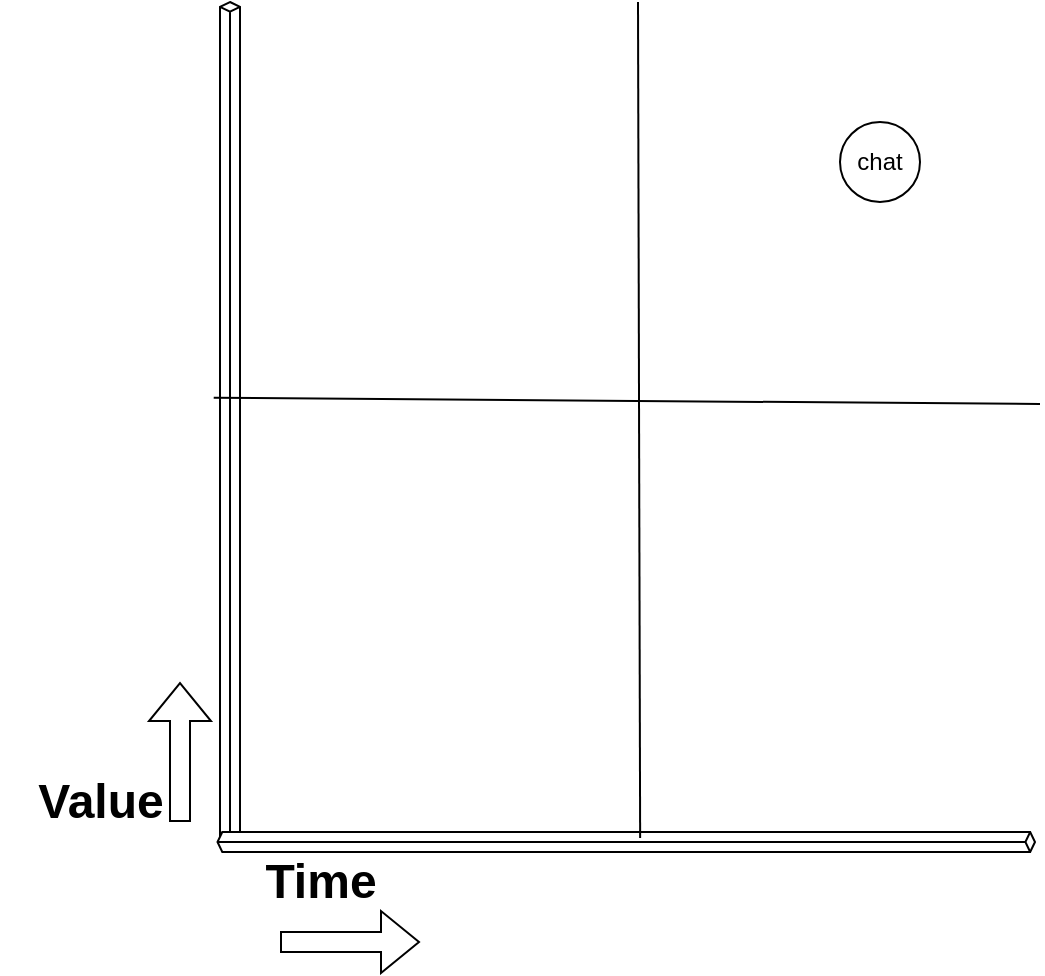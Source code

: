 <mxfile>
    <diagram name="Página-1" id="ALx62lyxkIDHnWmLr0GI">
        <mxGraphModel dx="1450" dy="779" grid="1" gridSize="10" guides="1" tooltips="1" connect="1" arrows="1" fold="1" page="1" pageScale="1" pageWidth="827" pageHeight="1169" math="0" shadow="0">
            <root>
                <mxCell id="0"/>
                <mxCell id="1" parent="0"/>
                <mxCell id="A0b0nIGVs_FZavPGswaE-1" value="" style="endArrow=none;html=1;rounded=0;" parent="1" edge="1">
                    <mxGeometry width="50" height="50" relative="1" as="geometry">
                        <mxPoint x="230" y="620" as="sourcePoint"/>
                        <mxPoint x="230" y="220" as="targetPoint"/>
                    </mxGeometry>
                </mxCell>
                <mxCell id="A0b0nIGVs_FZavPGswaE-2" value="" style="endArrow=none;html=1;rounded=0;" parent="1" edge="1">
                    <mxGeometry width="50" height="50" relative="1" as="geometry">
                        <mxPoint x="230" y="620" as="sourcePoint"/>
                        <mxPoint x="630" y="620" as="targetPoint"/>
                    </mxGeometry>
                </mxCell>
                <mxCell id="A0b0nIGVs_FZavPGswaE-4" value="Value" style="text;strokeColor=none;fillColor=none;html=1;fontSize=24;fontStyle=1;verticalAlign=middle;align=center;" parent="1" vertex="1">
                    <mxGeometry x="120" y="580" width="100" height="40" as="geometry"/>
                </mxCell>
                <mxCell id="A0b0nIGVs_FZavPGswaE-5" value="Time" style="text;strokeColor=none;fillColor=none;html=1;fontSize=24;fontStyle=1;verticalAlign=middle;align=center;" parent="1" vertex="1">
                    <mxGeometry x="230" y="620" width="100" height="40" as="geometry"/>
                </mxCell>
                <mxCell id="A0b0nIGVs_FZavPGswaE-6" value="chat" style="ellipse;whiteSpace=wrap;html=1;aspect=fixed;" parent="1" vertex="1">
                    <mxGeometry x="540" y="260" width="40" height="40" as="geometry"/>
                </mxCell>
                <mxCell id="A0b0nIGVs_FZavPGswaE-7" value="" style="shape=flexArrow;endArrow=classic;html=1;rounded=0;" parent="1" edge="1">
                    <mxGeometry width="50" height="50" relative="1" as="geometry">
                        <mxPoint x="260" y="670" as="sourcePoint"/>
                        <mxPoint x="330" y="670" as="targetPoint"/>
                    </mxGeometry>
                </mxCell>
                <mxCell id="A0b0nIGVs_FZavPGswaE-8" value="" style="shape=flexArrow;endArrow=classic;html=1;rounded=0;" parent="1" edge="1">
                    <mxGeometry width="50" height="50" relative="1" as="geometry">
                        <mxPoint x="210" y="610" as="sourcePoint"/>
                        <mxPoint x="210" y="540" as="targetPoint"/>
                    </mxGeometry>
                </mxCell>
                <mxCell id="A0b0nIGVs_FZavPGswaE-9" value="" style="html=1;whiteSpace=wrap;shape=isoCube2;backgroundOutline=1;isoAngle=15;" parent="1" vertex="1">
                    <mxGeometry x="230" y="200" width="10" height="420" as="geometry"/>
                </mxCell>
                <mxCell id="A0b0nIGVs_FZavPGswaE-10" value="" style="html=1;whiteSpace=wrap;shape=isoCube2;backgroundOutline=1;isoAngle=15;rotation=90;" parent="1" vertex="1">
                    <mxGeometry x="428.12" y="415.63" width="10" height="408.75" as="geometry"/>
                </mxCell>
                <mxCell id="A0b0nIGVs_FZavPGswaE-11" value="" style="endArrow=none;html=1;rounded=0;exitX=-0.314;exitY=0.471;exitDx=0;exitDy=0;exitPerimeter=0;" parent="1" source="A0b0nIGVs_FZavPGswaE-9" edge="1">
                    <mxGeometry width="50" height="50" relative="1" as="geometry">
                        <mxPoint x="310" y="420" as="sourcePoint"/>
                        <mxPoint x="640" y="401" as="targetPoint"/>
                    </mxGeometry>
                </mxCell>
                <mxCell id="A0b0nIGVs_FZavPGswaE-12" value="" style="endArrow=none;html=1;rounded=0;exitX=0.3;exitY=0.483;exitDx=0;exitDy=0;exitPerimeter=0;" parent="1" source="A0b0nIGVs_FZavPGswaE-10" edge="1">
                    <mxGeometry width="50" height="50" relative="1" as="geometry">
                        <mxPoint x="439" y="610" as="sourcePoint"/>
                        <mxPoint x="439" y="200" as="targetPoint"/>
                    </mxGeometry>
                </mxCell>
            </root>
        </mxGraphModel>
    </diagram>
</mxfile>